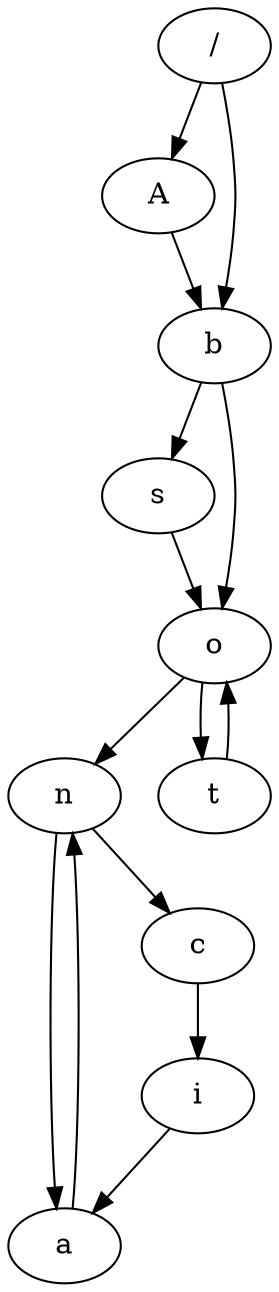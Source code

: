 digraph ArvoreGramatical {
	"/";
	"/" -> "A";
	"A";
	"A" -> "b";
	"b";
	"b" -> "s";
	"s";
	"s" -> "o";
	"o";
	"o" -> "n";
	"n";
	"n" -> "a";
	"a";
	"a" -> "n";
	"n";
	"n" -> "c";
	"c";
	"c" -> "i";
	"i";
	"i" -> "a";
	"a";
	"/" -> "b";
	"b";
	"b" -> "o";
	"o";
	"o" -> "t";
	"t";
	"t" -> "o";
	"o";
}
